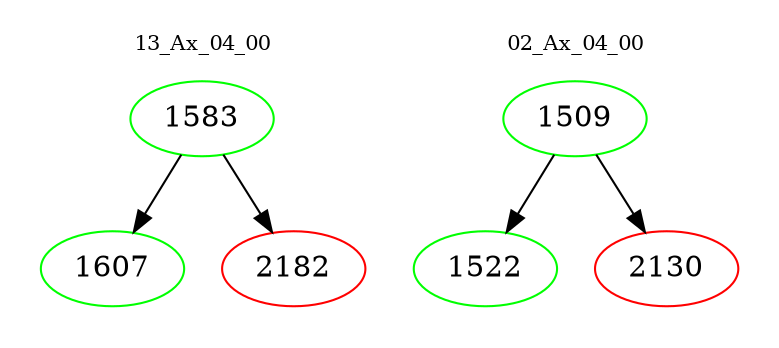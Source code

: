 digraph{
subgraph cluster_0 {
color = white
label = "13_Ax_04_00";
fontsize=10;
T0_1583 [label="1583", color="green"]
T0_1583 -> T0_1607 [color="black"]
T0_1607 [label="1607", color="green"]
T0_1583 -> T0_2182 [color="black"]
T0_2182 [label="2182", color="red"]
}
subgraph cluster_1 {
color = white
label = "02_Ax_04_00";
fontsize=10;
T1_1509 [label="1509", color="green"]
T1_1509 -> T1_1522 [color="black"]
T1_1522 [label="1522", color="green"]
T1_1509 -> T1_2130 [color="black"]
T1_2130 [label="2130", color="red"]
}
}
